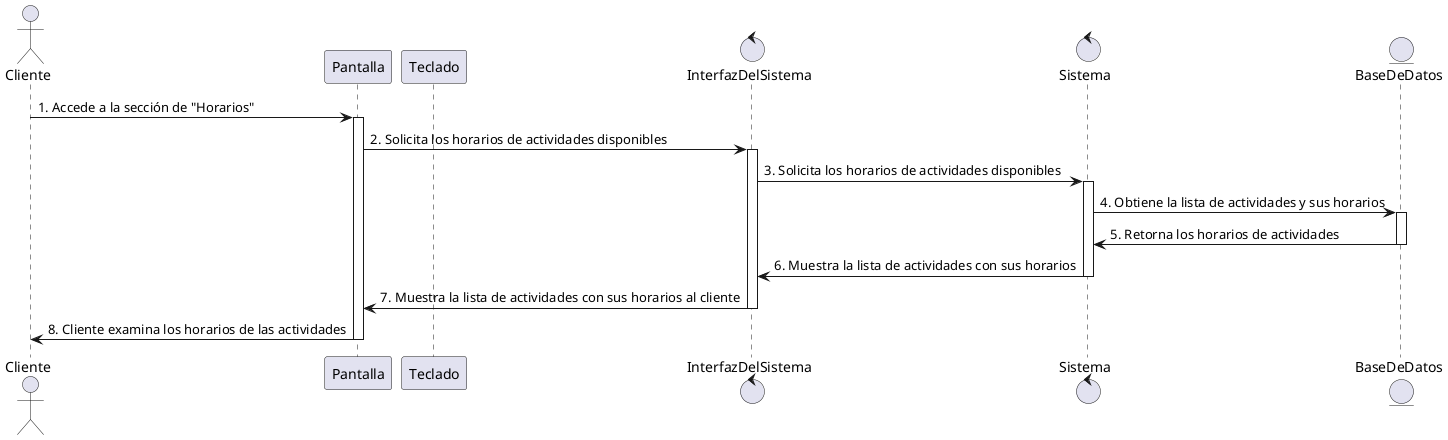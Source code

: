 @startuml "Elegir Horarios"

actor Cliente
participant Pantalla
participant Teclado
control InterfazDelSistema
control Sistema
entity BaseDeDatos

Cliente -> Pantalla : 1. Accede a la sección de "Horarios"
activate Pantalla

Pantalla -> InterfazDelSistema : 2. Solicita los horarios de actividades disponibles
activate InterfazDelSistema

InterfazDelSistema -> Sistema : 3. Solicita los horarios de actividades disponibles
activate Sistema

Sistema -> BaseDeDatos : 4. Obtiene la lista de actividades y sus horarios
activate BaseDeDatos

BaseDeDatos -> Sistema : 5. Retorna los horarios de actividades
deactivate BaseDeDatos

Sistema -> InterfazDelSistema : 6. Muestra la lista de actividades con sus horarios
deactivate Sistema

InterfazDelSistema -> Pantalla : 7. Muestra la lista de actividades con sus horarios al cliente
deactivate InterfazDelSistema

Pantalla -> Cliente : 8. Cliente examina los horarios de las actividades
deactivate Pantalla

@enduml

